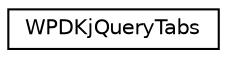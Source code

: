 digraph "Graphical Class Hierarchy"
{
  edge [fontname="Helvetica",fontsize="10",labelfontname="Helvetica",labelfontsize="10"];
  node [fontname="Helvetica",fontsize="10",shape=record];
  rankdir="LR";
  Node1 [label="WPDKjQueryTabs",height=0.2,width=0.4,color="black", fillcolor="white", style="filled",URL="$classWPDKjQueryTabs.html"];
}
